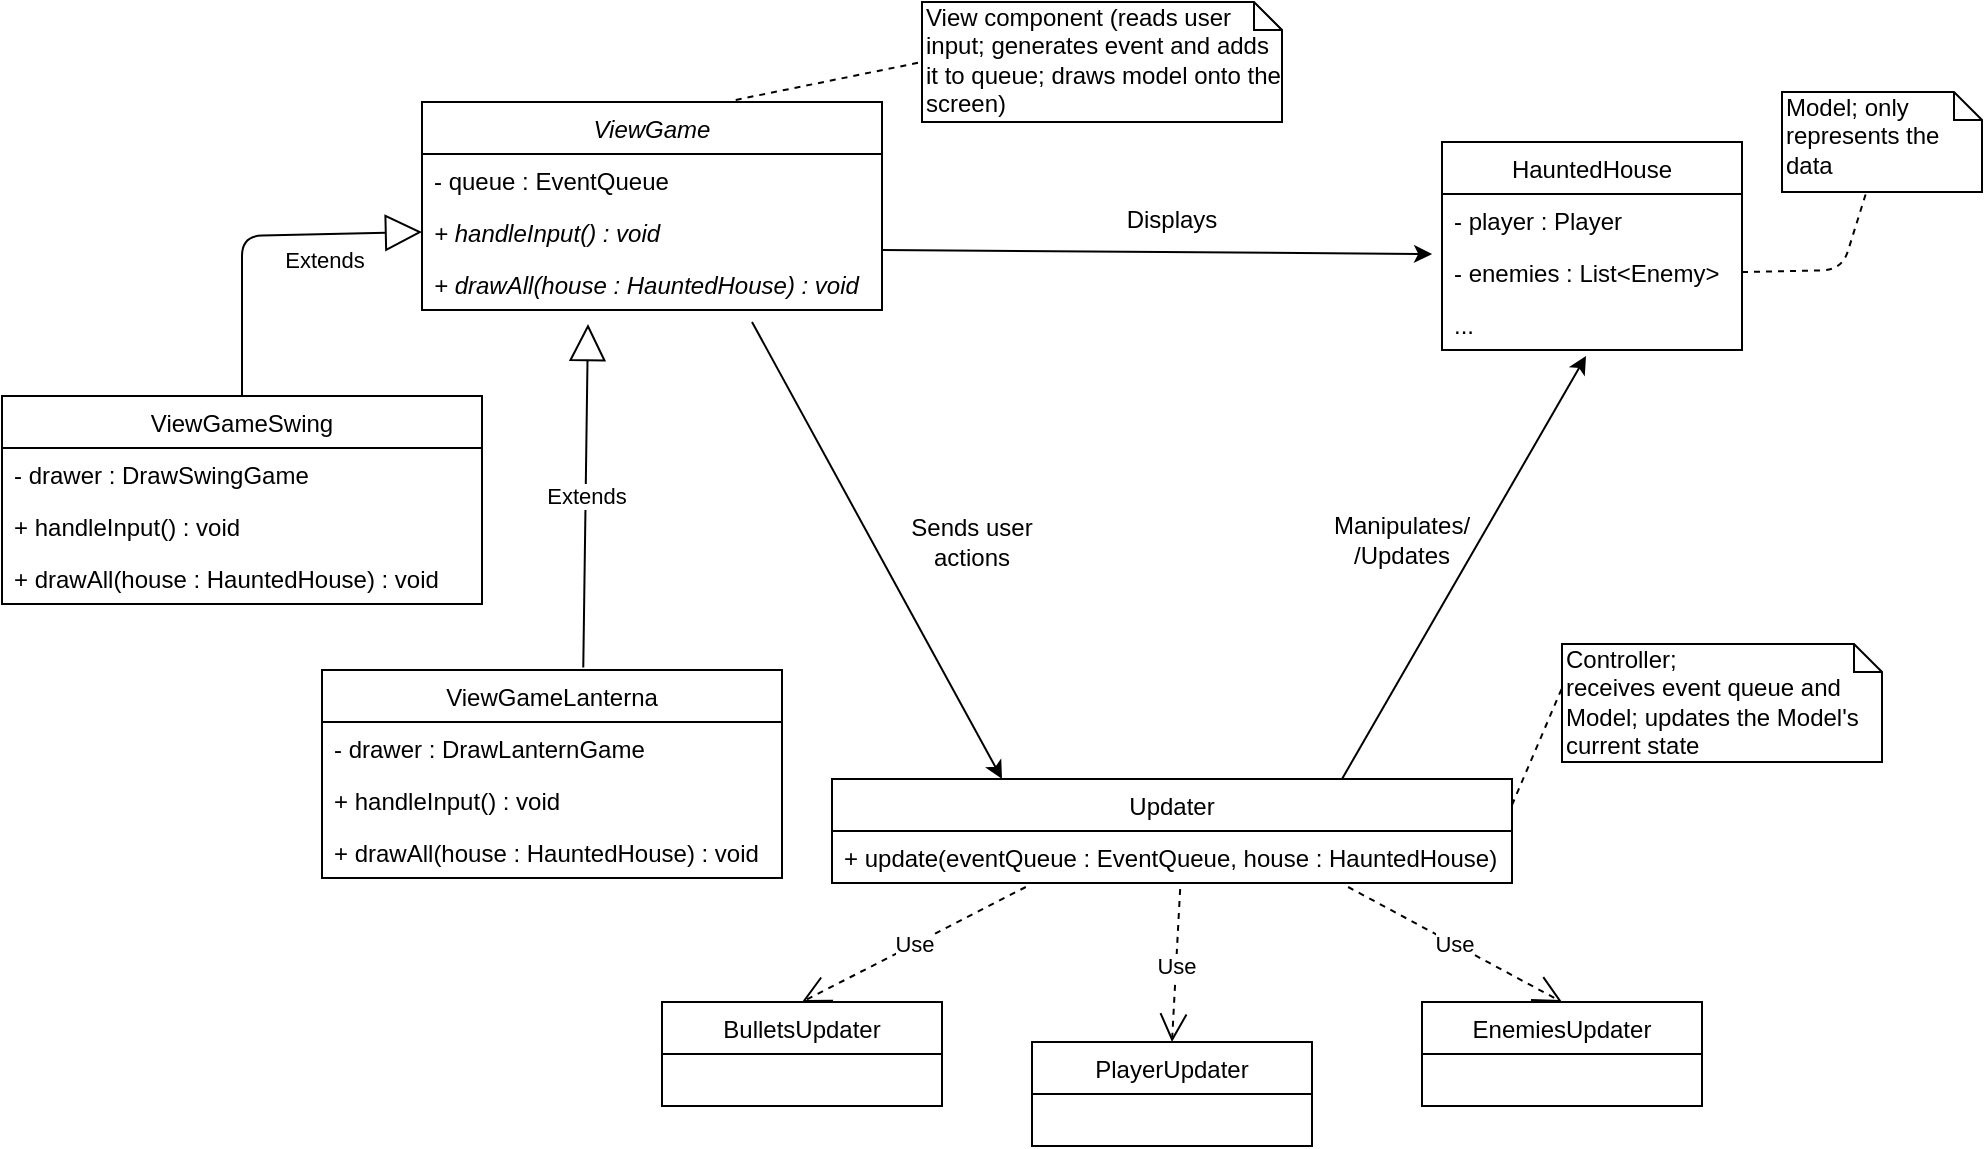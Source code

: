 <mxfile version="10.7.3" type="device"><diagram id="iNYG7sxbQMxhoH_OkdxA" name="Page-1"><mxGraphModel dx="1907" dy="762" grid="1" gridSize="10" guides="1" tooltips="1" connect="1" arrows="1" fold="1" page="1" pageScale="1" pageWidth="827" pageHeight="1169" math="0" shadow="0"><root><mxCell id="0"/><mxCell id="1" parent="0"/><mxCell id="OS99aZgYbGl55RHw6di3-15" value="View component (reads user input; generates event and adds it to queue; draws model onto the screen)" style="shape=note;whiteSpace=wrap;html=1;size=14;verticalAlign=top;align=left;spacingTop=-6;" parent="1" vertex="1"><mxGeometry x="260" y="10" width="180" height="60" as="geometry"/></mxCell><mxCell id="OS99aZgYbGl55RHw6di3-38" value="Updater" style="swimlane;fontStyle=0;childLayout=stackLayout;horizontal=1;startSize=26;fillColor=none;horizontalStack=0;resizeParent=1;resizeParentMax=0;resizeLast=0;collapsible=1;marginBottom=0;" parent="1" vertex="1"><mxGeometry x="215" y="398.5" width="340" height="52" as="geometry"/></mxCell><mxCell id="OS99aZgYbGl55RHw6di3-39" value="+ update(eventQueue : EventQueue, house : HauntedHouse)&#10;" style="text;strokeColor=none;fillColor=none;align=left;verticalAlign=top;spacingLeft=4;spacingRight=4;overflow=hidden;rotatable=0;points=[[0,0.5],[1,0.5]];portConstraint=eastwest;" parent="OS99aZgYbGl55RHw6di3-38" vertex="1"><mxGeometry y="26" width="340" height="26" as="geometry"/></mxCell><mxCell id="OS99aZgYbGl55RHw6di3-42" value="" style="endArrow=none;dashed=1;html=1;exitX=1;exitY=0.25;exitDx=0;exitDy=0;" parent="1" source="OS99aZgYbGl55RHw6di3-38" edge="1"><mxGeometry width="50" height="50" relative="1" as="geometry"><mxPoint x="550" y="390" as="sourcePoint"/><mxPoint x="580" y="353" as="targetPoint"/></mxGeometry></mxCell><mxCell id="OS99aZgYbGl55RHw6di3-43" value="Controller;&lt;br&gt;receives event queue and Model; updates the Model's current state&lt;br&gt;&lt;br&gt;" style="shape=note;whiteSpace=wrap;html=1;size=14;verticalAlign=top;align=left;spacingTop=-6;" parent="1" vertex="1"><mxGeometry x="580" y="331" width="160" height="59" as="geometry"/></mxCell><mxCell id="OS99aZgYbGl55RHw6di3-74" value="HauntedHouse" style="swimlane;fontStyle=0;childLayout=stackLayout;horizontal=1;startSize=26;fillColor=none;horizontalStack=0;resizeParent=1;resizeParentMax=0;resizeLast=0;collapsible=1;marginBottom=0;" parent="1" vertex="1"><mxGeometry x="520" y="80" width="150" height="104" as="geometry"/></mxCell><mxCell id="OS99aZgYbGl55RHw6di3-75" value="- player : Player" style="text;strokeColor=none;fillColor=none;align=left;verticalAlign=top;spacingLeft=4;spacingRight=4;overflow=hidden;rotatable=0;points=[[0,0.5],[1,0.5]];portConstraint=eastwest;" parent="OS99aZgYbGl55RHw6di3-74" vertex="1"><mxGeometry y="26" width="150" height="26" as="geometry"/></mxCell><mxCell id="OS99aZgYbGl55RHw6di3-76" value="- enemies : List&lt;Enemy&gt;" style="text;strokeColor=none;fillColor=none;align=left;verticalAlign=top;spacingLeft=4;spacingRight=4;overflow=hidden;rotatable=0;points=[[0,0.5],[1,0.5]];portConstraint=eastwest;" parent="OS99aZgYbGl55RHw6di3-74" vertex="1"><mxGeometry y="52" width="150" height="26" as="geometry"/></mxCell><mxCell id="OS99aZgYbGl55RHw6di3-77" value="..." style="text;strokeColor=none;fillColor=none;align=left;verticalAlign=top;spacingLeft=4;spacingRight=4;overflow=hidden;rotatable=0;points=[[0,0.5],[1,0.5]];portConstraint=eastwest;" parent="OS99aZgYbGl55RHw6di3-74" vertex="1"><mxGeometry y="78" width="150" height="26" as="geometry"/></mxCell><mxCell id="OS99aZgYbGl55RHw6di3-78" value="" style="endArrow=none;dashed=1;html=1;exitX=1;exitY=0.5;exitDx=0;exitDy=0;" parent="1" source="OS99aZgYbGl55RHw6di3-76" target="OS99aZgYbGl55RHw6di3-79" edge="1"><mxGeometry width="50" height="50" relative="1" as="geometry"><mxPoint x="720" y="164" as="sourcePoint"/><mxPoint x="720" y="124" as="targetPoint"/><Array as="points"><mxPoint x="720" y="144"/></Array></mxGeometry></mxCell><mxCell id="OS99aZgYbGl55RHw6di3-79" value="Model; only represents the data" style="shape=note;whiteSpace=wrap;html=1;size=14;verticalAlign=top;align=left;spacingTop=-6;" parent="1" vertex="1"><mxGeometry x="690" y="55" width="100" height="50" as="geometry"/></mxCell><mxCell id="OS99aZgYbGl55RHw6di3-84" value="Displays" style="text;html=1;strokeColor=none;fillColor=none;align=center;verticalAlign=middle;whiteSpace=wrap;rounded=0;" parent="1" vertex="1"><mxGeometry x="365" y="109" width="40" height="20" as="geometry"/></mxCell><mxCell id="OS99aZgYbGl55RHw6di3-85" value="" style="endArrow=classic;html=1;entryX=0.48;entryY=1.115;entryDx=0;entryDy=0;entryPerimeter=0;exitX=0.75;exitY=0;exitDx=0;exitDy=0;" parent="1" source="OS99aZgYbGl55RHw6di3-38" target="OS99aZgYbGl55RHw6di3-77" edge="1"><mxGeometry width="50" height="50" relative="1" as="geometry"><mxPoint x="360" y="310" as="sourcePoint"/><mxPoint x="410" y="260" as="targetPoint"/></mxGeometry></mxCell><mxCell id="OS99aZgYbGl55RHw6di3-86" value="Manipulates/&lt;br&gt;/Updates&lt;br&gt;" style="text;html=1;strokeColor=none;fillColor=none;align=center;verticalAlign=middle;whiteSpace=wrap;rounded=0;" parent="1" vertex="1"><mxGeometry x="480" y="269" width="40" height="20" as="geometry"/></mxCell><mxCell id="OS99aZgYbGl55RHw6di3-87" value="" style="endArrow=classic;html=1;exitX=1;exitY=0.5;exitDx=0;exitDy=0;entryX=0.25;entryY=0;entryDx=0;entryDy=0;" parent="1" target="OS99aZgYbGl55RHw6di3-38" edge="1"><mxGeometry width="50" height="50" relative="1" as="geometry"><mxPoint x="175" y="170" as="sourcePoint"/><mxPoint x="230" y="370" as="targetPoint"/><Array as="points"/></mxGeometry></mxCell><mxCell id="OS99aZgYbGl55RHw6di3-88" value="Sends user actions&lt;br&gt;" style="text;html=1;strokeColor=none;fillColor=none;align=center;verticalAlign=middle;whiteSpace=wrap;rounded=0;" parent="1" vertex="1"><mxGeometry x="250" y="270" width="70" height="20" as="geometry"/></mxCell><mxCell id="2PTF1dOkNOA4S2UU7wUy-1" value="BulletsUpdater" style="swimlane;fontStyle=0;childLayout=stackLayout;horizontal=1;startSize=26;fillColor=none;horizontalStack=0;resizeParent=1;resizeParentMax=0;resizeLast=0;collapsible=1;marginBottom=0;" parent="1" vertex="1"><mxGeometry x="130" y="510" width="140" height="52" as="geometry"/></mxCell><mxCell id="2PTF1dOkNOA4S2UU7wUy-5" value="PlayerUpdater" style="swimlane;fontStyle=0;childLayout=stackLayout;horizontal=1;startSize=26;fillColor=none;horizontalStack=0;resizeParent=1;resizeParentMax=0;resizeLast=0;collapsible=1;marginBottom=0;" parent="1" vertex="1"><mxGeometry x="315" y="530" width="140" height="52" as="geometry"/></mxCell><mxCell id="2PTF1dOkNOA4S2UU7wUy-9" value="EnemiesUpdater" style="swimlane;fontStyle=0;childLayout=stackLayout;horizontal=1;startSize=26;fillColor=none;horizontalStack=0;resizeParent=1;resizeParentMax=0;resizeLast=0;collapsible=1;marginBottom=0;" parent="1" vertex="1"><mxGeometry x="510" y="510" width="140" height="52" as="geometry"/></mxCell><mxCell id="2PTF1dOkNOA4S2UU7wUy-13" value="Use" style="endArrow=open;endSize=12;dashed=1;html=1;exitX=0.285;exitY=1.077;exitDx=0;exitDy=0;exitPerimeter=0;entryX=0.5;entryY=0;entryDx=0;entryDy=0;" parent="1" source="OS99aZgYbGl55RHw6di3-39" target="2PTF1dOkNOA4S2UU7wUy-1" edge="1"><mxGeometry width="160" relative="1" as="geometry"><mxPoint x="310" y="410" as="sourcePoint"/><mxPoint x="470" y="410" as="targetPoint"/></mxGeometry></mxCell><mxCell id="2PTF1dOkNOA4S2UU7wUy-14" value="Use" style="endArrow=open;endSize=12;dashed=1;html=1;entryX=0.5;entryY=0;entryDx=0;entryDy=0;exitX=0.512;exitY=1.115;exitDx=0;exitDy=0;exitPerimeter=0;" parent="1" source="OS99aZgYbGl55RHw6di3-39" target="2PTF1dOkNOA4S2UU7wUy-5" edge="1"><mxGeometry width="160" relative="1" as="geometry"><mxPoint x="385" y="440" as="sourcePoint"/><mxPoint x="535" y="410" as="targetPoint"/></mxGeometry></mxCell><mxCell id="2PTF1dOkNOA4S2UU7wUy-15" value="Use" style="endArrow=open;endSize=12;dashed=1;html=1;entryX=0.5;entryY=0;entryDx=0;entryDy=0;exitX=0.759;exitY=1.077;exitDx=0;exitDy=0;exitPerimeter=0;" parent="1" source="OS99aZgYbGl55RHw6di3-39" target="2PTF1dOkNOA4S2UU7wUy-9" edge="1"><mxGeometry width="160" relative="1" as="geometry"><mxPoint x="390" y="390" as="sourcePoint"/><mxPoint x="560" y="410" as="targetPoint"/></mxGeometry></mxCell><mxCell id="W0n9aPPVspNsszhQ39cs-11" value="Extends" style="endArrow=block;endSize=16;endFill=0;html=1;exitX=0.568;exitY=-0.012;exitDx=0;exitDy=0;exitPerimeter=0;" parent="1" source="W0n9aPPVspNsszhQ39cs-21" edge="1"><mxGeometry width="160" relative="1" as="geometry"><mxPoint x="93" y="268" as="sourcePoint"/><mxPoint x="93" y="171" as="targetPoint"/></mxGeometry></mxCell><mxCell id="W0n9aPPVspNsszhQ39cs-12" value="ViewGame" style="swimlane;fontStyle=2;childLayout=stackLayout;horizontal=1;startSize=26;fillColor=none;horizontalStack=0;resizeParent=1;resizeParentMax=0;resizeLast=0;collapsible=1;marginBottom=0;" parent="1" vertex="1"><mxGeometry x="10" y="60" width="230" height="104" as="geometry"/></mxCell><mxCell id="W0n9aPPVspNsszhQ39cs-13" value="- queue : EventQueue" style="text;strokeColor=none;fillColor=none;align=left;verticalAlign=top;spacingLeft=4;spacingRight=4;overflow=hidden;rotatable=0;points=[[0,0.5],[1,0.5]];portConstraint=eastwest;" parent="W0n9aPPVspNsszhQ39cs-12" vertex="1"><mxGeometry y="26" width="230" height="26" as="geometry"/></mxCell><mxCell id="W0n9aPPVspNsszhQ39cs-14" value="+ handleInput() : void" style="text;strokeColor=none;fillColor=none;align=left;verticalAlign=top;spacingLeft=4;spacingRight=4;overflow=hidden;rotatable=0;points=[[0,0.5],[1,0.5]];portConstraint=eastwest;fontStyle=2" parent="W0n9aPPVspNsszhQ39cs-12" vertex="1"><mxGeometry y="52" width="230" height="26" as="geometry"/></mxCell><mxCell id="W0n9aPPVspNsszhQ39cs-15" value="+ drawAll(house : HauntedHouse) : void&#10;&#10;&#10;" style="text;strokeColor=none;fillColor=none;align=left;verticalAlign=top;spacingLeft=4;spacingRight=4;overflow=hidden;rotatable=0;points=[[0,0.5],[1,0.5]];portConstraint=eastwest;fontStyle=2" parent="W0n9aPPVspNsszhQ39cs-12" vertex="1"><mxGeometry y="78" width="230" height="26" as="geometry"/></mxCell><mxCell id="W0n9aPPVspNsszhQ39cs-16" value="" style="endArrow=none;dashed=1;html=1;entryX=0;entryY=0.5;entryDx=0;entryDy=0;entryPerimeter=0;exitX=0.682;exitY=-0.01;exitDx=0;exitDy=0;exitPerimeter=0;" parent="1" source="W0n9aPPVspNsszhQ39cs-12" target="OS99aZgYbGl55RHw6di3-15" edge="1"><mxGeometry width="50" height="50" relative="1" as="geometry"><mxPoint x="120" y="80" as="sourcePoint"/><mxPoint x="170" y="30" as="targetPoint"/></mxGeometry></mxCell><mxCell id="W0n9aPPVspNsszhQ39cs-18" value="" style="endArrow=classic;html=1;exitX=1;exitY=-0.154;exitDx=0;exitDy=0;exitPerimeter=0;entryX=-0.033;entryY=0.154;entryDx=0;entryDy=0;entryPerimeter=0;" parent="1" source="W0n9aPPVspNsszhQ39cs-15" target="OS99aZgYbGl55RHw6di3-76" edge="1"><mxGeometry width="50" height="50" relative="1" as="geometry"><mxPoint x="320" y="200" as="sourcePoint"/><mxPoint x="370" y="150" as="targetPoint"/></mxGeometry></mxCell><mxCell id="W0n9aPPVspNsszhQ39cs-21" value="&#10;ViewGameLanterna&#10;" style="swimlane;fontStyle=0;childLayout=stackLayout;horizontal=1;startSize=26;fillColor=none;horizontalStack=0;resizeParent=1;resizeParentMax=0;resizeLast=0;collapsible=1;marginBottom=0;" parent="1" vertex="1"><mxGeometry x="-40" y="344" width="230" height="104" as="geometry"/></mxCell><mxCell id="W0n9aPPVspNsszhQ39cs-22" value="- drawer : DrawLanternGame" style="text;strokeColor=none;fillColor=none;align=left;verticalAlign=top;spacingLeft=4;spacingRight=4;overflow=hidden;rotatable=0;points=[[0,0.5],[1,0.5]];portConstraint=eastwest;" parent="W0n9aPPVspNsszhQ39cs-21" vertex="1"><mxGeometry y="26" width="230" height="26" as="geometry"/></mxCell><mxCell id="W0n9aPPVspNsszhQ39cs-23" value="+ handleInput() : void" style="text;strokeColor=none;fillColor=none;align=left;verticalAlign=top;spacingLeft=4;spacingRight=4;overflow=hidden;rotatable=0;points=[[0,0.5],[1,0.5]];portConstraint=eastwest;" parent="W0n9aPPVspNsszhQ39cs-21" vertex="1"><mxGeometry y="52" width="230" height="26" as="geometry"/></mxCell><mxCell id="W0n9aPPVspNsszhQ39cs-24" value="+ drawAll(house : HauntedHouse) : void&#10;" style="text;strokeColor=none;fillColor=none;align=left;verticalAlign=top;spacingLeft=4;spacingRight=4;overflow=hidden;rotatable=0;points=[[0,0.5],[1,0.5]];portConstraint=eastwest;" parent="W0n9aPPVspNsszhQ39cs-21" vertex="1"><mxGeometry y="78" width="230" height="26" as="geometry"/></mxCell><mxCell id="W0n9aPPVspNsszhQ39cs-29" value="Extends" style="endArrow=block;endSize=16;endFill=0;html=1;entryX=0;entryY=0.5;entryDx=0;entryDy=0;exitX=0.5;exitY=0;exitDx=0;exitDy=0;" parent="1" source="W0n9aPPVspNsszhQ39cs-30" target="W0n9aPPVspNsszhQ39cs-14" edge="1"><mxGeometry x="0.418" y="-13" width="160" relative="1" as="geometry"><mxPoint x="-100" y="190" as="sourcePoint"/><mxPoint x="-10" y="170" as="targetPoint"/><Array as="points"><mxPoint x="-80" y="127"/></Array><mxPoint as="offset"/></mxGeometry></mxCell><mxCell id="W0n9aPPVspNsszhQ39cs-30" value="ViewGameSwing" style="swimlane;fontStyle=0;childLayout=stackLayout;horizontal=1;startSize=26;fillColor=none;horizontalStack=0;resizeParent=1;resizeParentMax=0;resizeLast=0;collapsible=1;marginBottom=0;" parent="1" vertex="1"><mxGeometry x="-200" y="207" width="240" height="104" as="geometry"/></mxCell><mxCell id="W0n9aPPVspNsszhQ39cs-31" value="- drawer : DrawSwingGame" style="text;strokeColor=none;fillColor=none;align=left;verticalAlign=top;spacingLeft=4;spacingRight=4;overflow=hidden;rotatable=0;points=[[0,0.5],[1,0.5]];portConstraint=eastwest;" parent="W0n9aPPVspNsszhQ39cs-30" vertex="1"><mxGeometry y="26" width="240" height="26" as="geometry"/></mxCell><mxCell id="W0n9aPPVspNsszhQ39cs-32" value="+ handleInput() : void" style="text;strokeColor=none;fillColor=none;align=left;verticalAlign=top;spacingLeft=4;spacingRight=4;overflow=hidden;rotatable=0;points=[[0,0.5],[1,0.5]];portConstraint=eastwest;" parent="W0n9aPPVspNsszhQ39cs-30" vertex="1"><mxGeometry y="52" width="240" height="26" as="geometry"/></mxCell><mxCell id="W0n9aPPVspNsszhQ39cs-33" value="+ drawAll(house : HauntedHouse) : void" style="text;strokeColor=none;fillColor=none;align=left;verticalAlign=top;spacingLeft=4;spacingRight=4;overflow=hidden;rotatable=0;points=[[0,0.5],[1,0.5]];portConstraint=eastwest;" parent="W0n9aPPVspNsszhQ39cs-30" vertex="1"><mxGeometry y="78" width="240" height="26" as="geometry"/></mxCell></root></mxGraphModel></diagram></mxfile>